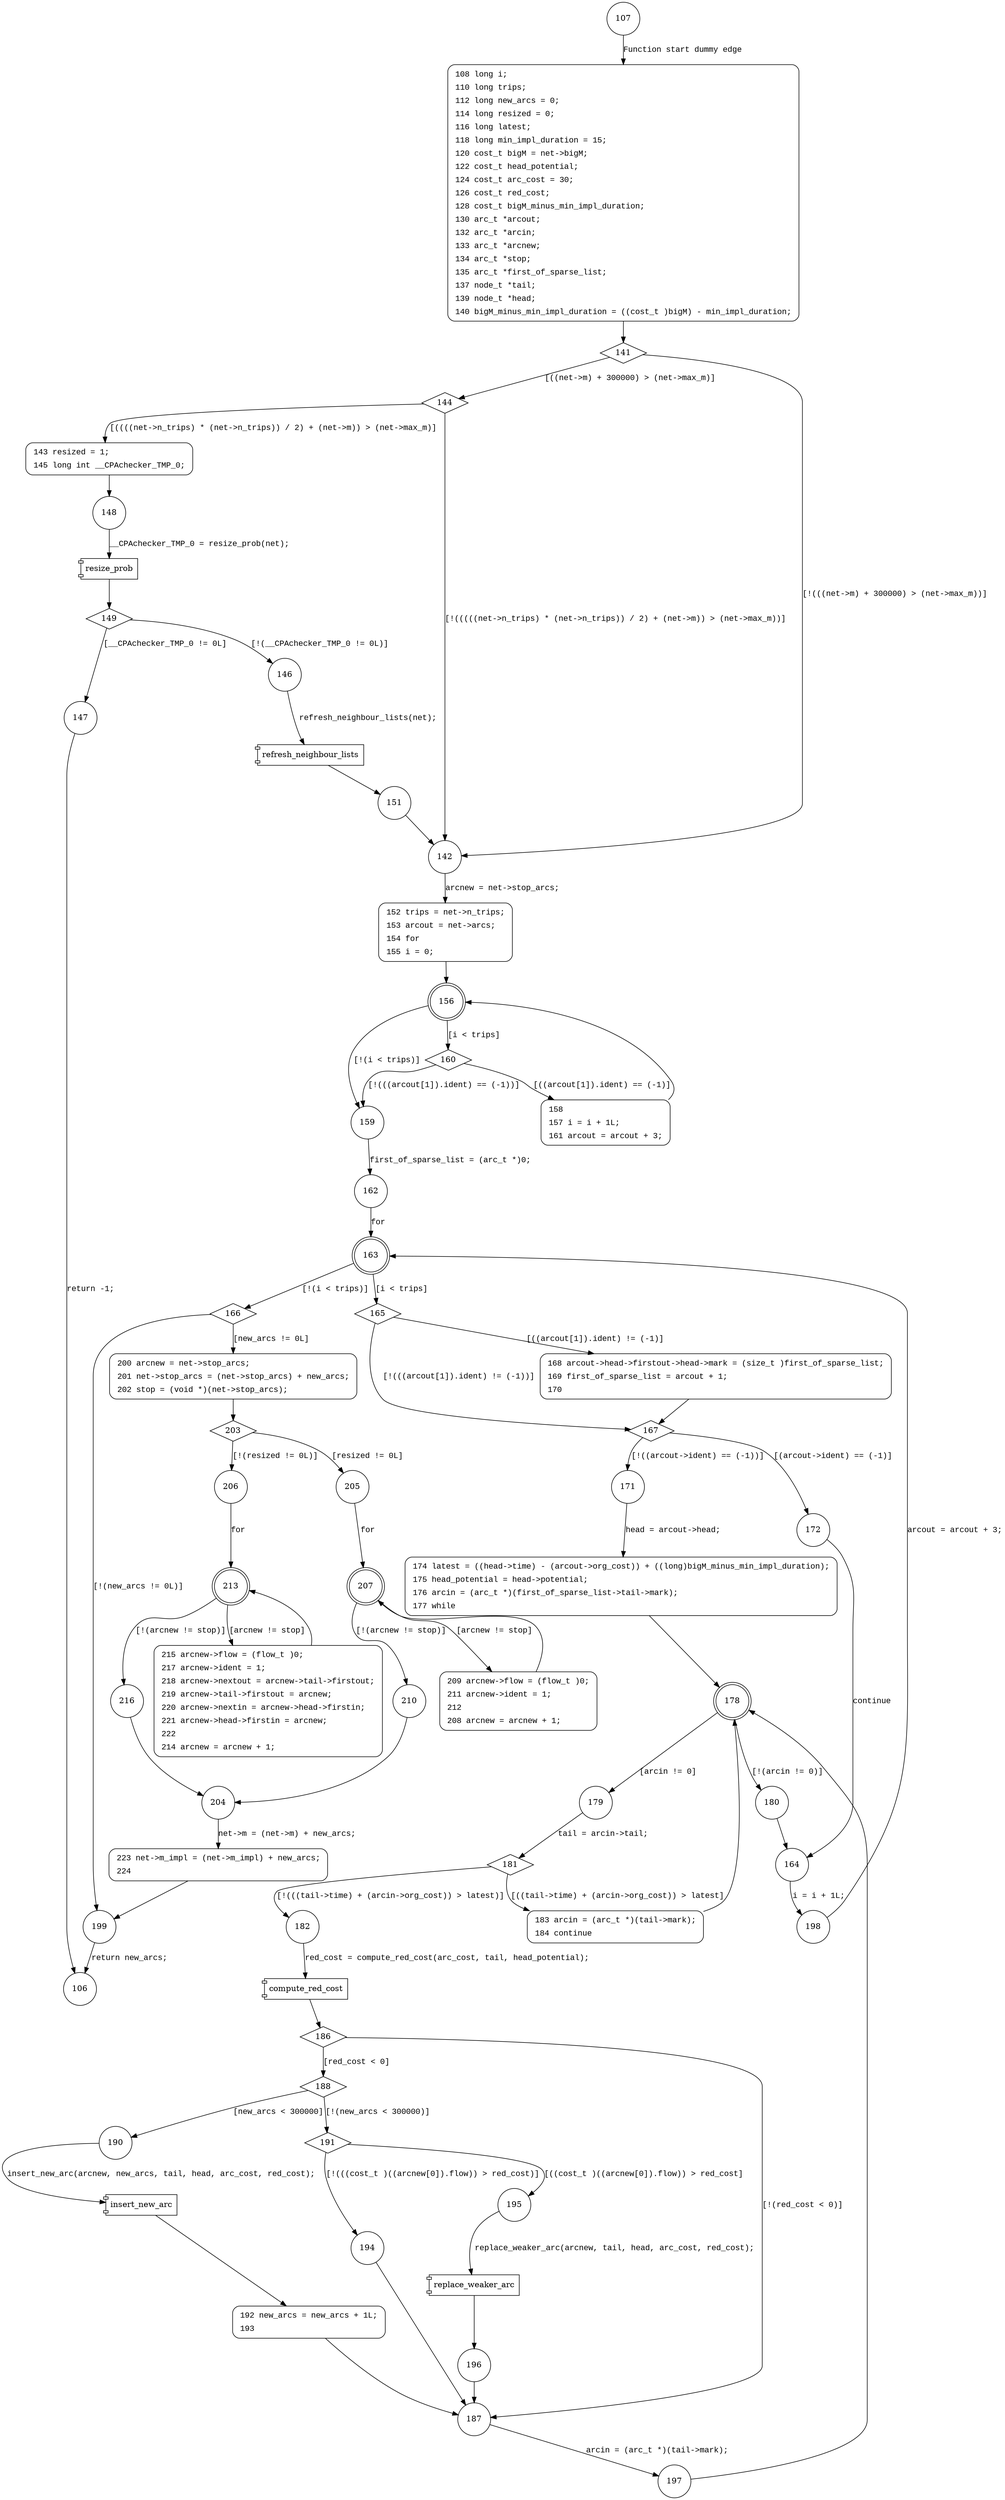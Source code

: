 digraph price_out_impl {
107 [shape="circle"]
108 [shape="circle"]
141 [shape="diamond"]
142 [shape="circle"]
144 [shape="diamond"]
143 [shape="circle"]
148 [shape="circle"]
149 [shape="diamond"]
146 [shape="circle"]
147 [shape="circle"]
151 [shape="circle"]
152 [shape="circle"]
156 [shape="doublecircle"]
159 [shape="circle"]
160 [shape="diamond"]
158 [shape="circle"]
162 [shape="circle"]
163 [shape="doublecircle"]
166 [shape="diamond"]
165 [shape="diamond"]
167 [shape="diamond"]
168 [shape="circle"]
171 [shape="circle"]
172 [shape="circle"]
164 [shape="circle"]
198 [shape="circle"]
174 [shape="circle"]
178 [shape="doublecircle"]
180 [shape="circle"]
179 [shape="circle"]
181 [shape="diamond"]
182 [shape="circle"]
183 [shape="circle"]
186 [shape="diamond"]
187 [shape="circle"]
188 [shape="diamond"]
191 [shape="diamond"]
190 [shape="circle"]
192 [shape="circle"]
197 [shape="circle"]
194 [shape="circle"]
195 [shape="circle"]
196 [shape="circle"]
199 [shape="circle"]
200 [shape="circle"]
203 [shape="diamond"]
206 [shape="circle"]
205 [shape="circle"]
207 [shape="doublecircle"]
210 [shape="circle"]
209 [shape="circle"]
204 [shape="circle"]
223 [shape="circle"]
106 [shape="circle"]
213 [shape="doublecircle"]
216 [shape="circle"]
215 [shape="circle"]
108 [style="filled,bold" penwidth="1" fillcolor="white" fontname="Courier New" shape="Mrecord" label=<<table border="0" cellborder="0" cellpadding="3" bgcolor="white"><tr><td align="right">108</td><td align="left">long i;</td></tr><tr><td align="right">110</td><td align="left">long trips;</td></tr><tr><td align="right">112</td><td align="left">long new_arcs = 0;</td></tr><tr><td align="right">114</td><td align="left">long resized = 0;</td></tr><tr><td align="right">116</td><td align="left">long latest;</td></tr><tr><td align="right">118</td><td align="left">long min_impl_duration = 15;</td></tr><tr><td align="right">120</td><td align="left">cost_t bigM = net-&gt;bigM;</td></tr><tr><td align="right">122</td><td align="left">cost_t head_potential;</td></tr><tr><td align="right">124</td><td align="left">cost_t arc_cost = 30;</td></tr><tr><td align="right">126</td><td align="left">cost_t red_cost;</td></tr><tr><td align="right">128</td><td align="left">cost_t bigM_minus_min_impl_duration;</td></tr><tr><td align="right">130</td><td align="left">arc_t *arcout;</td></tr><tr><td align="right">132</td><td align="left">arc_t *arcin;</td></tr><tr><td align="right">133</td><td align="left">arc_t *arcnew;</td></tr><tr><td align="right">134</td><td align="left">arc_t *stop;</td></tr><tr><td align="right">135</td><td align="left">arc_t *first_of_sparse_list;</td></tr><tr><td align="right">137</td><td align="left">node_t *tail;</td></tr><tr><td align="right">139</td><td align="left">node_t *head;</td></tr><tr><td align="right">140</td><td align="left">bigM_minus_min_impl_duration = ((cost_t )bigM) - min_impl_duration;</td></tr></table>>]
108 -> 141[label=""]
143 [style="filled,bold" penwidth="1" fillcolor="white" fontname="Courier New" shape="Mrecord" label=<<table border="0" cellborder="0" cellpadding="3" bgcolor="white"><tr><td align="right">143</td><td align="left">resized = 1;</td></tr><tr><td align="right">145</td><td align="left">long int __CPAchecker_TMP_0;</td></tr></table>>]
143 -> 148[label=""]
152 [style="filled,bold" penwidth="1" fillcolor="white" fontname="Courier New" shape="Mrecord" label=<<table border="0" cellborder="0" cellpadding="3" bgcolor="white"><tr><td align="right">152</td><td align="left">trips = net-&gt;n_trips;</td></tr><tr><td align="right">153</td><td align="left">arcout = net-&gt;arcs;</td></tr><tr><td align="right">154</td><td align="left">for</td></tr><tr><td align="right">155</td><td align="left">i = 0;</td></tr></table>>]
152 -> 156[label=""]
158 [style="filled,bold" penwidth="1" fillcolor="white" fontname="Courier New" shape="Mrecord" label=<<table border="0" cellborder="0" cellpadding="3" bgcolor="white"><tr><td align="right">158</td><td align="left"></td></tr><tr><td align="right">157</td><td align="left">i = i + 1L;</td></tr><tr><td align="right">161</td><td align="left">arcout = arcout + 3;</td></tr></table>>]
158 -> 156[label=""]
168 [style="filled,bold" penwidth="1" fillcolor="white" fontname="Courier New" shape="Mrecord" label=<<table border="0" cellborder="0" cellpadding="3" bgcolor="white"><tr><td align="right">168</td><td align="left">arcout-&gt;head-&gt;firstout-&gt;head-&gt;mark = (size_t )first_of_sparse_list;</td></tr><tr><td align="right">169</td><td align="left">first_of_sparse_list = arcout + 1;</td></tr><tr><td align="right">170</td><td align="left"></td></tr></table>>]
168 -> 167[label=""]
174 [style="filled,bold" penwidth="1" fillcolor="white" fontname="Courier New" shape="Mrecord" label=<<table border="0" cellborder="0" cellpadding="3" bgcolor="white"><tr><td align="right">174</td><td align="left">latest = ((head-&gt;time) - (arcout-&gt;org_cost)) + ((long)bigM_minus_min_impl_duration);</td></tr><tr><td align="right">175</td><td align="left">head_potential = head-&gt;potential;</td></tr><tr><td align="right">176</td><td align="left">arcin = (arc_t *)(first_of_sparse_list-&gt;tail-&gt;mark);</td></tr><tr><td align="right">177</td><td align="left">while</td></tr></table>>]
174 -> 178[label=""]
183 [style="filled,bold" penwidth="1" fillcolor="white" fontname="Courier New" shape="Mrecord" label=<<table border="0" cellborder="0" cellpadding="3" bgcolor="white"><tr><td align="right">183</td><td align="left">arcin = (arc_t *)(tail-&gt;mark);</td></tr><tr><td align="right">184</td><td align="left">continue</td></tr></table>>]
183 -> 178[label=""]
192 [style="filled,bold" penwidth="1" fillcolor="white" fontname="Courier New" shape="Mrecord" label=<<table border="0" cellborder="0" cellpadding="3" bgcolor="white"><tr><td align="right">192</td><td align="left">new_arcs = new_arcs + 1L;</td></tr><tr><td align="right">193</td><td align="left"></td></tr></table>>]
192 -> 187[label=""]
200 [style="filled,bold" penwidth="1" fillcolor="white" fontname="Courier New" shape="Mrecord" label=<<table border="0" cellborder="0" cellpadding="3" bgcolor="white"><tr><td align="right">200</td><td align="left">arcnew = net-&gt;stop_arcs;</td></tr><tr><td align="right">201</td><td align="left">net-&gt;stop_arcs = (net-&gt;stop_arcs) + new_arcs;</td></tr><tr><td align="right">202</td><td align="left">stop = (void *)(net-&gt;stop_arcs);</td></tr></table>>]
200 -> 203[label=""]
209 [style="filled,bold" penwidth="1" fillcolor="white" fontname="Courier New" shape="Mrecord" label=<<table border="0" cellborder="0" cellpadding="3" bgcolor="white"><tr><td align="right">209</td><td align="left">arcnew-&gt;flow = (flow_t )0;</td></tr><tr><td align="right">211</td><td align="left">arcnew-&gt;ident = 1;</td></tr><tr><td align="right">212</td><td align="left"></td></tr><tr><td align="right">208</td><td align="left">arcnew = arcnew + 1;</td></tr></table>>]
209 -> 207[label=""]
223 [style="filled,bold" penwidth="1" fillcolor="white" fontname="Courier New" shape="Mrecord" label=<<table border="0" cellborder="0" cellpadding="3" bgcolor="white"><tr><td align="right">223</td><td align="left">net-&gt;m_impl = (net-&gt;m_impl) + new_arcs;</td></tr><tr><td align="right">224</td><td align="left"></td></tr></table>>]
223 -> 199[label=""]
215 [style="filled,bold" penwidth="1" fillcolor="white" fontname="Courier New" shape="Mrecord" label=<<table border="0" cellborder="0" cellpadding="3" bgcolor="white"><tr><td align="right">215</td><td align="left">arcnew-&gt;flow = (flow_t )0;</td></tr><tr><td align="right">217</td><td align="left">arcnew-&gt;ident = 1;</td></tr><tr><td align="right">218</td><td align="left">arcnew-&gt;nextout = arcnew-&gt;tail-&gt;firstout;</td></tr><tr><td align="right">219</td><td align="left">arcnew-&gt;tail-&gt;firstout = arcnew;</td></tr><tr><td align="right">220</td><td align="left">arcnew-&gt;nextin = arcnew-&gt;head-&gt;firstin;</td></tr><tr><td align="right">221</td><td align="left">arcnew-&gt;head-&gt;firstin = arcnew;</td></tr><tr><td align="right">222</td><td align="left"></td></tr><tr><td align="right">214</td><td align="left">arcnew = arcnew + 1;</td></tr></table>>]
215 -> 213[label=""]
107 -> 108 [label="Function start dummy edge" fontname="Courier New"]
141 -> 142 [label="[!(((net->m) + 300000) > (net->max_m))]" fontname="Courier New"]
141 -> 144 [label="[((net->m) + 300000) > (net->max_m)]" fontname="Courier New"]
144 -> 142 [label="[!(((((net->n_trips) * (net->n_trips)) / 2) + (net->m)) > (net->max_m))]" fontname="Courier New"]
144 -> 143 [label="[((((net->n_trips) * (net->n_trips)) / 2) + (net->m)) > (net->max_m)]" fontname="Courier New"]
100020 [shape="component" label="resize_prob"]
148 -> 100020 [label="__CPAchecker_TMP_0 = resize_prob(net);" fontname="Courier New"]
100020 -> 149 [label="" fontname="Courier New"]
149 -> 146 [label="[!(__CPAchecker_TMP_0 != 0L)]" fontname="Courier New"]
149 -> 147 [label="[__CPAchecker_TMP_0 != 0L]" fontname="Courier New"]
100021 [shape="component" label="refresh_neighbour_lists"]
146 -> 100021 [label="refresh_neighbour_lists(net);" fontname="Courier New"]
100021 -> 151 [label="" fontname="Courier New"]
142 -> 152 [label="arcnew = net->stop_arcs;" fontname="Courier New"]
156 -> 159 [label="[!(i < trips)]" fontname="Courier New"]
156 -> 160 [label="[i < trips]" fontname="Courier New"]
160 -> 159 [label="[!(((arcout[1]).ident) == (-1))]" fontname="Courier New"]
160 -> 158 [label="[((arcout[1]).ident) == (-1)]" fontname="Courier New"]
159 -> 162 [label="first_of_sparse_list = (arc_t *)0;" fontname="Courier New"]
163 -> 166 [label="[!(i < trips)]" fontname="Courier New"]
163 -> 165 [label="[i < trips]" fontname="Courier New"]
165 -> 167 [label="[!(((arcout[1]).ident) != (-1))]" fontname="Courier New"]
165 -> 168 [label="[((arcout[1]).ident) != (-1)]" fontname="Courier New"]
167 -> 171 [label="[!((arcout->ident) == (-1))]" fontname="Courier New"]
167 -> 172 [label="[(arcout->ident) == (-1)]" fontname="Courier New"]
164 -> 198 [label="i = i + 1L;" fontname="Courier New"]
171 -> 174 [label="head = arcout->head;" fontname="Courier New"]
178 -> 180 [label="[!(arcin != 0)]" fontname="Courier New"]
178 -> 179 [label="[arcin != 0]" fontname="Courier New"]
181 -> 182 [label="[!(((tail->time) + (arcin->org_cost)) > latest)]" fontname="Courier New"]
181 -> 183 [label="[((tail->time) + (arcin->org_cost)) > latest]" fontname="Courier New"]
100022 [shape="component" label="compute_red_cost"]
182 -> 100022 [label="red_cost = compute_red_cost(arc_cost, tail, head_potential);" fontname="Courier New"]
100022 -> 186 [label="" fontname="Courier New"]
186 -> 187 [label="[!(red_cost < 0)]" fontname="Courier New"]
186 -> 188 [label="[red_cost < 0]" fontname="Courier New"]
188 -> 191 [label="[!(new_arcs < 300000)]" fontname="Courier New"]
188 -> 190 [label="[new_arcs < 300000]" fontname="Courier New"]
100023 [shape="component" label="insert_new_arc"]
190 -> 100023 [label="insert_new_arc(arcnew, new_arcs, tail, head, arc_cost, red_cost);" fontname="Courier New"]
100023 -> 192 [label="" fontname="Courier New"]
187 -> 197 [label="arcin = (arc_t *)(tail->mark);" fontname="Courier New"]
191 -> 194 [label="[!(((cost_t )((arcnew[0]).flow)) > red_cost)]" fontname="Courier New"]
191 -> 195 [label="[((cost_t )((arcnew[0]).flow)) > red_cost]" fontname="Courier New"]
100024 [shape="component" label="replace_weaker_arc"]
195 -> 100024 [label="replace_weaker_arc(arcnew, tail, head, arc_cost, red_cost);" fontname="Courier New"]
100024 -> 196 [label="" fontname="Courier New"]
194 -> 187 [label="" fontname="Courier New"]
166 -> 199 [label="[!(new_arcs != 0L)]" fontname="Courier New"]
166 -> 200 [label="[new_arcs != 0L]" fontname="Courier New"]
203 -> 206 [label="[!(resized != 0L)]" fontname="Courier New"]
203 -> 205 [label="[resized != 0L]" fontname="Courier New"]
207 -> 210 [label="[!(arcnew != stop)]" fontname="Courier New"]
207 -> 209 [label="[arcnew != stop]" fontname="Courier New"]
210 -> 204 [label="" fontname="Courier New"]
204 -> 223 [label="net->m = (net->m) + new_arcs;" fontname="Courier New"]
199 -> 106 [label="return new_arcs;" fontname="Courier New"]
213 -> 216 [label="[!(arcnew != stop)]" fontname="Courier New"]
213 -> 215 [label="[arcnew != stop]" fontname="Courier New"]
216 -> 204 [label="" fontname="Courier New"]
147 -> 106 [label="return -1;" fontname="Courier New"]
151 -> 142 [label="" fontname="Courier New"]
162 -> 163 [label="for" fontname="Courier New"]
172 -> 164 [label="continue" fontname="Courier New"]
198 -> 163 [label="arcout = arcout + 3;" fontname="Courier New"]
179 -> 181 [label="tail = arcin->tail;" fontname="Courier New"]
197 -> 178 [label="" fontname="Courier New"]
196 -> 187 [label="" fontname="Courier New"]
180 -> 164 [label="" fontname="Courier New"]
205 -> 207 [label="for" fontname="Courier New"]
206 -> 213 [label="for" fontname="Courier New"]
}